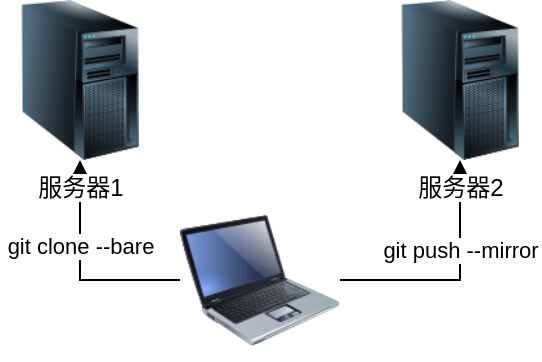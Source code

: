 <mxfile version="20.4.0" type="github" pages="2">
  <diagram name="20221010162110" id="3HABgmHqqW5baj-3t9z8">
    <mxGraphModel dx="841" dy="530" grid="1" gridSize="10" guides="1" tooltips="1" connect="1" arrows="1" fold="1" page="1" pageScale="1" pageWidth="1920" pageHeight="1200" math="0" shadow="0">
      <root>
        <mxCell id="suRAfqg6CjxLi9MMDhd2-0" />
        <mxCell id="suRAfqg6CjxLi9MMDhd2-1" parent="suRAfqg6CjxLi9MMDhd2-0" />
        <mxCell id="UG6p2U2NHbP9j15jlaxX-8" value="" style="edgeStyle=orthogonalEdgeStyle;rounded=0;orthogonalLoop=1;jettySize=auto;html=1;entryX=0.5;entryY=1;entryDx=0;entryDy=0;" edge="1" parent="suRAfqg6CjxLi9MMDhd2-1" source="UG6p2U2NHbP9j15jlaxX-3" target="UG6p2U2NHbP9j15jlaxX-4">
          <mxGeometry relative="1" as="geometry">
            <mxPoint x="80" y="250" as="targetPoint" />
          </mxGeometry>
        </mxCell>
        <mxCell id="UG6p2U2NHbP9j15jlaxX-11" value="git clone --bare" style="edgeLabel;html=1;align=center;verticalAlign=middle;resizable=0;points=[];" vertex="1" connectable="0" parent="UG6p2U2NHbP9j15jlaxX-8">
          <mxGeometry x="0.224" relative="1" as="geometry">
            <mxPoint as="offset" />
          </mxGeometry>
        </mxCell>
        <mxCell id="UG6p2U2NHbP9j15jlaxX-10" value="" style="edgeStyle=orthogonalEdgeStyle;rounded=0;orthogonalLoop=1;jettySize=auto;html=1;entryX=0.5;entryY=1;entryDx=0;entryDy=0;" edge="1" parent="suRAfqg6CjxLi9MMDhd2-1" source="UG6p2U2NHbP9j15jlaxX-3" target="UG6p2U2NHbP9j15jlaxX-6">
          <mxGeometry relative="1" as="geometry">
            <mxPoint x="320" y="250" as="targetPoint" />
          </mxGeometry>
        </mxCell>
        <mxCell id="UG6p2U2NHbP9j15jlaxX-12" value="git push --mirror" style="edgeLabel;html=1;align=center;verticalAlign=middle;resizable=0;points=[];" vertex="1" connectable="0" parent="UG6p2U2NHbP9j15jlaxX-10">
          <mxGeometry x="0.256" relative="1" as="geometry">
            <mxPoint as="offset" />
          </mxGeometry>
        </mxCell>
        <mxCell id="UG6p2U2NHbP9j15jlaxX-3" value="" style="image;html=1;image=img/lib/clip_art/computers/Laptop_128x128.png" vertex="1" parent="suRAfqg6CjxLi9MMDhd2-1">
          <mxGeometry x="160" y="140" width="80" height="80" as="geometry" />
        </mxCell>
        <mxCell id="UG6p2U2NHbP9j15jlaxX-4" value="服务器1" style="image;html=1;image=img/lib/clip_art/computers/Server_Tower_128x128.png" vertex="1" parent="suRAfqg6CjxLi9MMDhd2-1">
          <mxGeometry x="70" y="40" width="80" height="80" as="geometry" />
        </mxCell>
        <mxCell id="UG6p2U2NHbP9j15jlaxX-6" value="服务器2" style="image;html=1;image=img/lib/clip_art/computers/Server_Tower_128x128.png" vertex="1" parent="suRAfqg6CjxLi9MMDhd2-1">
          <mxGeometry x="260" y="40" width="80" height="80" as="geometry" />
        </mxCell>
      </root>
    </mxGraphModel>
  </diagram>
  <diagram id="UyHtFqi2HpBrdYgdCdot" name="20221010162049">
    <mxGraphModel dx="1422" dy="795" grid="1" gridSize="10" guides="1" tooltips="1" connect="1" arrows="1" fold="1" page="1" pageScale="1" pageWidth="1920" pageHeight="1200" math="0" shadow="0">
      <root>
        <mxCell id="0" />
        <mxCell id="1" parent="0" />
        <mxCell id="44dB6vl2zQChrk1z4Hqk-114" value="" style="rounded=1;whiteSpace=wrap;html=1;strokeColor=#000000;strokeWidth=2;fillColor=#CCCCCC;" parent="1" vertex="1">
          <mxGeometry x="473" y="40" width="450" height="500" as="geometry" />
        </mxCell>
        <mxCell id="44dB6vl2zQChrk1z4Hqk-108" value="" style="rounded=1;whiteSpace=wrap;html=1;strokeColor=#000000;strokeWidth=2;fillColor=#FFFFFF;" parent="1" vertex="1">
          <mxGeometry x="760" y="130" width="130" height="290" as="geometry" />
        </mxCell>
        <mxCell id="44dB6vl2zQChrk1z4Hqk-107" value="" style="rounded=1;whiteSpace=wrap;html=1;strokeColor=#000000;strokeWidth=2;fillColor=#FFFFFF;" parent="1" vertex="1">
          <mxGeometry x="490" y="130" width="130" height="290" as="geometry" />
        </mxCell>
        <mxCell id="44dB6vl2zQChrk1z4Hqk-92" value="" style="edgeStyle=orthogonalEdgeStyle;rounded=0;orthogonalLoop=1;jettySize=auto;html=1;strokeWidth=2;" parent="1" edge="1">
          <mxGeometry relative="1" as="geometry">
            <mxPoint x="313" y="240" as="sourcePoint" />
            <mxPoint x="473" y="240" as="targetPoint" />
            <Array as="points">
              <mxPoint x="383" y="240" />
            </Array>
          </mxGeometry>
        </mxCell>
        <mxCell id="44dB6vl2zQChrk1z4Hqk-31" value="" style="rounded=1;whiteSpace=wrap;html=1;strokeColor=#000000;fillColor=#CCCCCC;strokeWidth=2;" parent="1" vertex="1">
          <mxGeometry x="130" y="40" width="160" height="500" as="geometry" />
        </mxCell>
        <mxCell id="44dB6vl2zQChrk1z4Hqk-85" value="工作区" style="text;html=1;align=center;verticalAlign=middle;resizable=0;points=[];autosize=1;fontStyle=1" parent="1" vertex="1">
          <mxGeometry x="160" y="60" width="50" height="20" as="geometry" />
        </mxCell>
        <mxCell id="44dB6vl2zQChrk1z4Hqk-54" value="" style="group" parent="1" vertex="1" connectable="0">
          <mxGeometry x="160" y="210" width="90" height="217" as="geometry" />
        </mxCell>
        <mxCell id="44dB6vl2zQChrk1z4Hqk-52" value="" style="group" parent="44dB6vl2zQChrk1z4Hqk-54" vertex="1" connectable="0">
          <mxGeometry x="10" y="5" width="80" height="212" as="geometry" />
        </mxCell>
        <mxCell id="44dB6vl2zQChrk1z4Hqk-50" value="" style="group" parent="44dB6vl2zQChrk1z4Hqk-52" vertex="1" connectable="0">
          <mxGeometry width="80" height="212" as="geometry" />
        </mxCell>
        <mxCell id="44dB6vl2zQChrk1z4Hqk-35" value="" style="group" parent="44dB6vl2zQChrk1z4Hqk-50" vertex="1" connectable="0">
          <mxGeometry y="38" width="50" height="164" as="geometry" />
        </mxCell>
        <mxCell id="44dB6vl2zQChrk1z4Hqk-32" value="" style="strokeWidth=2;html=1;shape=mxgraph.flowchart.annotation_1;align=left;pointerEvents=1;fillColor=#FFFFFF;" parent="44dB6vl2zQChrk1z4Hqk-35" vertex="1">
          <mxGeometry width="50" height="100" as="geometry" />
        </mxCell>
        <mxCell id="44dB6vl2zQChrk1z4Hqk-33" value="" style="strokeWidth=2;html=1;shape=mxgraph.flowchart.annotation_1;align=left;pointerEvents=1;fillColor=#FFFFFF;" parent="44dB6vl2zQChrk1z4Hqk-35" vertex="1">
          <mxGeometry y="32" width="50" height="100" as="geometry" />
        </mxCell>
        <mxCell id="44dB6vl2zQChrk1z4Hqk-34" value="" style="strokeWidth=2;html=1;shape=mxgraph.flowchart.annotation_1;align=left;pointerEvents=1;fillColor=#FFFFFF;" parent="44dB6vl2zQChrk1z4Hqk-35" vertex="1">
          <mxGeometry y="64" width="50" height="100" as="geometry" />
        </mxCell>
        <mxCell id="44dB6vl2zQChrk1z4Hqk-36" value="" style="endArrow=none;html=1;strokeWidth=2;" parent="44dB6vl2zQChrk1z4Hqk-50" edge="1">
          <mxGeometry width="50" height="50" relative="1" as="geometry">
            <mxPoint y="60" as="sourcePoint" />
            <mxPoint as="targetPoint" />
          </mxGeometry>
        </mxCell>
        <mxCell id="44dB6vl2zQChrk1z4Hqk-38" value="" style="shape=note;whiteSpace=wrap;html=1;size=14;verticalAlign=top;align=left;spacingTop=-6;strokeColor=#000000;fillColor=#FFFFFF;strokeWidth=2;" parent="44dB6vl2zQChrk1z4Hqk-50" vertex="1">
          <mxGeometry x="50" y="30" width="30" height="20" as="geometry" />
        </mxCell>
        <mxCell id="44dB6vl2zQChrk1z4Hqk-39" value="" style="shape=note;whiteSpace=wrap;html=1;size=14;verticalAlign=top;align=left;spacingTop=-6;strokeColor=#000000;fillColor=#FFFFFF;strokeWidth=2;" parent="44dB6vl2zQChrk1z4Hqk-50" vertex="1">
          <mxGeometry x="50" y="60" width="30" height="20" as="geometry" />
        </mxCell>
        <mxCell id="44dB6vl2zQChrk1z4Hqk-40" value="" style="shape=note;whiteSpace=wrap;html=1;size=14;verticalAlign=top;align=left;spacingTop=-6;strokeColor=#000000;fillColor=#FFFFFF;strokeWidth=2;" parent="44dB6vl2zQChrk1z4Hqk-50" vertex="1">
          <mxGeometry x="50" y="92" width="30" height="20" as="geometry" />
        </mxCell>
        <mxCell id="44dB6vl2zQChrk1z4Hqk-41" value="" style="shape=note;whiteSpace=wrap;html=1;size=14;verticalAlign=top;align=left;spacingTop=-6;strokeColor=#000000;fillColor=#FFFFFF;strokeWidth=2;" parent="44dB6vl2zQChrk1z4Hqk-50" vertex="1">
          <mxGeometry x="50" y="128" width="30" height="20" as="geometry" />
        </mxCell>
        <mxCell id="44dB6vl2zQChrk1z4Hqk-43" value="" style="shape=note;whiteSpace=wrap;html=1;size=14;verticalAlign=top;align=left;spacingTop=-6;strokeColor=#000000;fillColor=#FFFFFF;strokeWidth=2;" parent="44dB6vl2zQChrk1z4Hqk-50" vertex="1">
          <mxGeometry x="50" y="192" width="30" height="20" as="geometry" />
        </mxCell>
        <mxCell id="44dB6vl2zQChrk1z4Hqk-46" value="" style="shape=note;whiteSpace=wrap;html=1;size=14;verticalAlign=top;align=left;spacingTop=-6;strokeColor=#000000;fillColor=#FFFFFF;strokeWidth=2;" parent="44dB6vl2zQChrk1z4Hqk-50" vertex="1">
          <mxGeometry x="50" y="160" width="30" height="20" as="geometry" />
        </mxCell>
        <mxCell id="44dB6vl2zQChrk1z4Hqk-45" value="" style="shape=note;whiteSpace=wrap;html=1;size=14;verticalAlign=top;align=left;spacingTop=-6;strokeColor=#000000;fillColor=#FFFFFF;strokeWidth=2;" parent="44dB6vl2zQChrk1z4Hqk-54" vertex="1">
          <mxGeometry width="30" height="20" as="geometry" />
        </mxCell>
        <mxCell id="44dB6vl2zQChrk1z4Hqk-89" value="" style="group" parent="1" vertex="1" connectable="0">
          <mxGeometry x="770" y="190" width="90" height="217" as="geometry" />
        </mxCell>
        <mxCell id="44dB6vl2zQChrk1z4Hqk-87" value="" style="group" parent="44dB6vl2zQChrk1z4Hqk-89" vertex="1" connectable="0">
          <mxGeometry width="90" height="217" as="geometry" />
        </mxCell>
        <mxCell id="44dB6vl2zQChrk1z4Hqk-70" value="" style="group" parent="44dB6vl2zQChrk1z4Hqk-87" vertex="1" connectable="0">
          <mxGeometry width="90" height="217" as="geometry" />
        </mxCell>
        <mxCell id="44dB6vl2zQChrk1z4Hqk-71" value="" style="group" parent="44dB6vl2zQChrk1z4Hqk-70" vertex="1" connectable="0">
          <mxGeometry x="10" y="5" width="80" height="212" as="geometry" />
        </mxCell>
        <mxCell id="44dB6vl2zQChrk1z4Hqk-72" value="" style="group" parent="44dB6vl2zQChrk1z4Hqk-71" vertex="1" connectable="0">
          <mxGeometry width="80" height="212" as="geometry" />
        </mxCell>
        <mxCell id="44dB6vl2zQChrk1z4Hqk-73" value="" style="group" parent="44dB6vl2zQChrk1z4Hqk-72" vertex="1" connectable="0">
          <mxGeometry y="38" width="50" height="164" as="geometry" />
        </mxCell>
        <mxCell id="44dB6vl2zQChrk1z4Hqk-74" value="" style="strokeWidth=2;html=1;shape=mxgraph.flowchart.annotation_1;align=left;pointerEvents=1;fillColor=#FFFFFF;" parent="44dB6vl2zQChrk1z4Hqk-73" vertex="1">
          <mxGeometry width="50" height="100" as="geometry" />
        </mxCell>
        <mxCell id="44dB6vl2zQChrk1z4Hqk-75" value="" style="strokeWidth=2;html=1;shape=mxgraph.flowchart.annotation_1;align=left;pointerEvents=1;fillColor=#FFFFFF;" parent="44dB6vl2zQChrk1z4Hqk-73" vertex="1">
          <mxGeometry y="32" width="50" height="100" as="geometry" />
        </mxCell>
        <mxCell id="44dB6vl2zQChrk1z4Hqk-76" value="" style="strokeWidth=2;html=1;shape=mxgraph.flowchart.annotation_1;align=left;pointerEvents=1;fillColor=#FFFFFF;" parent="44dB6vl2zQChrk1z4Hqk-73" vertex="1">
          <mxGeometry y="64" width="50" height="100" as="geometry" />
        </mxCell>
        <mxCell id="44dB6vl2zQChrk1z4Hqk-77" value="" style="endArrow=none;html=1;strokeWidth=2;" parent="44dB6vl2zQChrk1z4Hqk-72" edge="1">
          <mxGeometry width="50" height="50" relative="1" as="geometry">
            <mxPoint y="60" as="sourcePoint" />
            <mxPoint as="targetPoint" />
          </mxGeometry>
        </mxCell>
        <mxCell id="44dB6vl2zQChrk1z4Hqk-78" value="" style="shape=note;whiteSpace=wrap;html=1;size=14;verticalAlign=top;align=left;spacingTop=-6;strokeColor=#000000;fillColor=#FFFFFF;strokeWidth=2;" parent="44dB6vl2zQChrk1z4Hqk-72" vertex="1">
          <mxGeometry x="50" y="30" width="30" height="20" as="geometry" />
        </mxCell>
        <mxCell id="44dB6vl2zQChrk1z4Hqk-79" value="" style="shape=note;whiteSpace=wrap;html=1;size=14;verticalAlign=top;align=left;spacingTop=-6;strokeColor=#000000;fillColor=#FFFFFF;strokeWidth=2;" parent="44dB6vl2zQChrk1z4Hqk-72" vertex="1">
          <mxGeometry x="50" y="60" width="30" height="20" as="geometry" />
        </mxCell>
        <mxCell id="44dB6vl2zQChrk1z4Hqk-80" value="" style="shape=note;whiteSpace=wrap;html=1;size=14;verticalAlign=top;align=left;spacingTop=-6;strokeColor=#000000;fillColor=#FFFFFF;strokeWidth=2;" parent="44dB6vl2zQChrk1z4Hqk-72" vertex="1">
          <mxGeometry x="50" y="92" width="30" height="20" as="geometry" />
        </mxCell>
        <mxCell id="44dB6vl2zQChrk1z4Hqk-81" value="" style="shape=note;whiteSpace=wrap;html=1;size=14;verticalAlign=top;align=left;spacingTop=-6;strokeColor=#000000;fillColor=#FFFFFF;strokeWidth=2;" parent="44dB6vl2zQChrk1z4Hqk-72" vertex="1">
          <mxGeometry x="50" y="128" width="30" height="20" as="geometry" />
        </mxCell>
        <mxCell id="44dB6vl2zQChrk1z4Hqk-82" value="" style="shape=note;whiteSpace=wrap;html=1;size=14;verticalAlign=top;align=left;spacingTop=-6;strokeColor=#000000;fillColor=#FFFFFF;strokeWidth=2;" parent="44dB6vl2zQChrk1z4Hqk-72" vertex="1">
          <mxGeometry x="50" y="192" width="30" height="20" as="geometry" />
        </mxCell>
        <mxCell id="44dB6vl2zQChrk1z4Hqk-83" value="" style="shape=note;whiteSpace=wrap;html=1;size=14;verticalAlign=top;align=left;spacingTop=-6;strokeColor=#000000;fillColor=#FFFFFF;strokeWidth=2;" parent="44dB6vl2zQChrk1z4Hqk-72" vertex="1">
          <mxGeometry x="50" y="160" width="30" height="20" as="geometry" />
        </mxCell>
        <mxCell id="44dB6vl2zQChrk1z4Hqk-84" value="" style="shape=note;whiteSpace=wrap;html=1;size=14;verticalAlign=top;align=left;spacingTop=-6;strokeColor=#000000;fillColor=#FFFFFF;strokeWidth=2;" parent="44dB6vl2zQChrk1z4Hqk-70" vertex="1">
          <mxGeometry width="30" height="20" as="geometry" />
        </mxCell>
        <mxCell id="44dB6vl2zQChrk1z4Hqk-90" value="" style="group" parent="1" vertex="1" connectable="0">
          <mxGeometry x="510" y="190" width="90" height="217" as="geometry" />
        </mxCell>
        <mxCell id="44dB6vl2zQChrk1z4Hqk-88" value="" style="group" parent="44dB6vl2zQChrk1z4Hqk-90" vertex="1" connectable="0">
          <mxGeometry width="90" height="217" as="geometry" />
        </mxCell>
        <mxCell id="44dB6vl2zQChrk1z4Hqk-55" value="" style="group" parent="44dB6vl2zQChrk1z4Hqk-88" vertex="1" connectable="0">
          <mxGeometry width="90" height="217" as="geometry" />
        </mxCell>
        <mxCell id="44dB6vl2zQChrk1z4Hqk-56" value="" style="group" parent="44dB6vl2zQChrk1z4Hqk-55" vertex="1" connectable="0">
          <mxGeometry x="10" y="5" width="80" height="212" as="geometry" />
        </mxCell>
        <mxCell id="44dB6vl2zQChrk1z4Hqk-57" value="" style="group" parent="44dB6vl2zQChrk1z4Hqk-56" vertex="1" connectable="0">
          <mxGeometry width="80" height="212" as="geometry" />
        </mxCell>
        <mxCell id="44dB6vl2zQChrk1z4Hqk-58" value="" style="group" parent="44dB6vl2zQChrk1z4Hqk-57" vertex="1" connectable="0">
          <mxGeometry y="38" width="50" height="164" as="geometry" />
        </mxCell>
        <mxCell id="44dB6vl2zQChrk1z4Hqk-59" value="" style="strokeWidth=2;html=1;shape=mxgraph.flowchart.annotation_1;align=left;pointerEvents=1;fillColor=#FFFFFF;" parent="44dB6vl2zQChrk1z4Hqk-58" vertex="1">
          <mxGeometry width="50" height="100" as="geometry" />
        </mxCell>
        <mxCell id="44dB6vl2zQChrk1z4Hqk-60" value="" style="strokeWidth=2;html=1;shape=mxgraph.flowchart.annotation_1;align=left;pointerEvents=1;fillColor=#FFFFFF;" parent="44dB6vl2zQChrk1z4Hqk-58" vertex="1">
          <mxGeometry y="32" width="50" height="100" as="geometry" />
        </mxCell>
        <mxCell id="44dB6vl2zQChrk1z4Hqk-61" value="" style="strokeWidth=2;html=1;shape=mxgraph.flowchart.annotation_1;align=left;pointerEvents=1;fillColor=#FFFFFF;" parent="44dB6vl2zQChrk1z4Hqk-58" vertex="1">
          <mxGeometry y="64" width="50" height="100" as="geometry" />
        </mxCell>
        <mxCell id="44dB6vl2zQChrk1z4Hqk-62" value="" style="endArrow=none;html=1;strokeWidth=2;" parent="44dB6vl2zQChrk1z4Hqk-57" edge="1">
          <mxGeometry width="50" height="50" relative="1" as="geometry">
            <mxPoint y="60" as="sourcePoint" />
            <mxPoint as="targetPoint" />
          </mxGeometry>
        </mxCell>
        <mxCell id="44dB6vl2zQChrk1z4Hqk-63" value="" style="shape=note;whiteSpace=wrap;html=1;size=14;verticalAlign=top;align=left;spacingTop=-6;strokeColor=#000000;fillColor=#FFFFFF;strokeWidth=2;" parent="44dB6vl2zQChrk1z4Hqk-57" vertex="1">
          <mxGeometry x="50" y="30" width="30" height="20" as="geometry" />
        </mxCell>
        <mxCell id="44dB6vl2zQChrk1z4Hqk-64" value="" style="shape=note;whiteSpace=wrap;html=1;size=14;verticalAlign=top;align=left;spacingTop=-6;strokeColor=#000000;fillColor=#FFFFFF;strokeWidth=2;" parent="44dB6vl2zQChrk1z4Hqk-57" vertex="1">
          <mxGeometry x="50" y="60" width="30" height="20" as="geometry" />
        </mxCell>
        <mxCell id="44dB6vl2zQChrk1z4Hqk-65" value="" style="shape=note;whiteSpace=wrap;html=1;size=14;verticalAlign=top;align=left;spacingTop=-6;strokeColor=#000000;fillColor=#FFFFFF;strokeWidth=2;" parent="44dB6vl2zQChrk1z4Hqk-57" vertex="1">
          <mxGeometry x="50" y="92" width="30" height="20" as="geometry" />
        </mxCell>
        <mxCell id="44dB6vl2zQChrk1z4Hqk-66" value="" style="shape=note;whiteSpace=wrap;html=1;size=14;verticalAlign=top;align=left;spacingTop=-6;strokeColor=#000000;fillColor=#FFFFFF;strokeWidth=2;" parent="44dB6vl2zQChrk1z4Hqk-57" vertex="1">
          <mxGeometry x="50" y="128" width="30" height="20" as="geometry" />
        </mxCell>
        <mxCell id="44dB6vl2zQChrk1z4Hqk-67" value="" style="shape=note;whiteSpace=wrap;html=1;size=14;verticalAlign=top;align=left;spacingTop=-6;strokeColor=#000000;fillColor=#FFFFFF;strokeWidth=2;" parent="44dB6vl2zQChrk1z4Hqk-57" vertex="1">
          <mxGeometry x="50" y="192" width="30" height="20" as="geometry" />
        </mxCell>
        <mxCell id="44dB6vl2zQChrk1z4Hqk-68" value="" style="shape=note;whiteSpace=wrap;html=1;size=14;verticalAlign=top;align=left;spacingTop=-6;strokeColor=#000000;fillColor=#FFFFFF;strokeWidth=2;" parent="44dB6vl2zQChrk1z4Hqk-57" vertex="1">
          <mxGeometry x="50" y="160" width="30" height="20" as="geometry" />
        </mxCell>
        <mxCell id="44dB6vl2zQChrk1z4Hqk-69" value="" style="shape=note;whiteSpace=wrap;html=1;size=14;verticalAlign=top;align=left;spacingTop=-6;strokeColor=#000000;fillColor=#FFFFFF;strokeWidth=2;" parent="44dB6vl2zQChrk1z4Hqk-55" vertex="1">
          <mxGeometry width="30" height="20" as="geometry" />
        </mxCell>
        <mxCell id="44dB6vl2zQChrk1z4Hqk-95" value="" style="endArrow=classic;html=1;strokeWidth=2;" parent="1" edge="1">
          <mxGeometry width="50" height="50" relative="1" as="geometry">
            <mxPoint x="470" y="298" as="sourcePoint" />
            <mxPoint x="320" y="298" as="targetPoint" />
          </mxGeometry>
        </mxCell>
        <mxCell id="44dB6vl2zQChrk1z4Hqk-96" value="" style="endArrow=classic;html=1;strokeWidth=2;" parent="1" edge="1">
          <mxGeometry width="50" height="50" relative="1" as="geometry">
            <mxPoint x="470" y="360" as="sourcePoint" />
            <mxPoint x="315" y="360" as="targetPoint" />
          </mxGeometry>
        </mxCell>
        <mxCell id="44dB6vl2zQChrk1z4Hqk-97" value="" style="endArrow=classic;html=1;strokeWidth=2;edgeStyle=orthogonalEdgeStyle;" parent="1" edge="1">
          <mxGeometry width="50" height="50" relative="1" as="geometry">
            <mxPoint x="690" y="370" as="sourcePoint" />
            <mxPoint x="300" y="440" as="targetPoint" />
            <Array as="points">
              <mxPoint x="690" y="440" />
            </Array>
          </mxGeometry>
        </mxCell>
        <mxCell id="44dB6vl2zQChrk1z4Hqk-98" value="" style="edgeStyle=orthogonalEdgeStyle;rounded=0;orthogonalLoop=1;jettySize=auto;html=1;strokeWidth=2;" parent="1" edge="1">
          <mxGeometry relative="1" as="geometry">
            <mxPoint x="630" y="250" as="sourcePoint" />
            <mxPoint x="760" y="250" as="targetPoint" />
            <Array as="points">
              <mxPoint x="680" y="250" />
            </Array>
          </mxGeometry>
        </mxCell>
        <mxCell id="44dB6vl2zQChrk1z4Hqk-99" value="" style="endArrow=classic;html=1;strokeWidth=2;" parent="1" edge="1">
          <mxGeometry width="50" height="50" relative="1" as="geometry">
            <mxPoint x="750" y="318" as="sourcePoint" />
            <mxPoint x="620" y="318" as="targetPoint" />
          </mxGeometry>
        </mxCell>
        <mxCell id="44dB6vl2zQChrk1z4Hqk-100" value="" style="endArrow=classic;html=1;strokeWidth=2;" parent="1" edge="1">
          <mxGeometry width="50" height="50" relative="1" as="geometry">
            <mxPoint x="750" y="370" as="sourcePoint" />
            <mxPoint x="620" y="370" as="targetPoint" />
          </mxGeometry>
        </mxCell>
        <mxCell id="44dB6vl2zQChrk1z4Hqk-101" value="add" style="text;html=1;align=center;verticalAlign=middle;resizable=0;points=[];autosize=1;fontStyle=1" parent="1" vertex="1">
          <mxGeometry x="380" y="210" width="40" height="20" as="geometry" />
        </mxCell>
        <mxCell id="44dB6vl2zQChrk1z4Hqk-102" value="checkout -- &amp;lt;file&amp;gt;" style="text;html=1;align=center;verticalAlign=middle;resizable=0;points=[];autosize=1;fontStyle=1" parent="1" vertex="1">
          <mxGeometry x="345" y="270" width="110" height="20" as="geometry" />
        </mxCell>
        <mxCell id="44dB6vl2zQChrk1z4Hqk-103" value="rm -- cached&amp;nbsp;" style="text;html=1;align=center;verticalAlign=middle;resizable=0;points=[];autosize=1;fontStyle=1" parent="1" vertex="1">
          <mxGeometry x="360" y="330" width="90" height="20" as="geometry" />
        </mxCell>
        <mxCell id="44dB6vl2zQChrk1z4Hqk-104" value="checkout HEAD &amp;lt;file&amp;gt;" style="text;html=1;align=center;verticalAlign=middle;resizable=0;points=[];autosize=1;fontStyle=1" parent="1" vertex="1">
          <mxGeometry x="330" y="407" width="140" height="20" as="geometry" />
        </mxCell>
        <mxCell id="44dB6vl2zQChrk1z4Hqk-105" value="commit" style="text;html=1;align=center;verticalAlign=middle;resizable=0;points=[];autosize=1;fontStyle=1" parent="1" vertex="1">
          <mxGeometry x="660" y="220" width="60" height="20" as="geometry" />
        </mxCell>
        <mxCell id="44dB6vl2zQChrk1z4Hqk-106" value="reset HEAD" style="text;html=1;align=center;verticalAlign=middle;resizable=0;points=[];autosize=1;fontStyle=1" parent="1" vertex="1">
          <mxGeometry x="660" y="290" width="80" height="20" as="geometry" />
        </mxCell>
        <mxCell id="44dB6vl2zQChrk1z4Hqk-109" value="index" style="text;html=1;align=center;verticalAlign=middle;resizable=0;points=[];autosize=1;fontStyle=1" parent="1" vertex="1">
          <mxGeometry x="510" y="140" width="50" height="20" as="geometry" />
        </mxCell>
        <mxCell id="44dB6vl2zQChrk1z4Hqk-110" value="master" style="text;html=1;align=center;verticalAlign=middle;resizable=0;points=[];autosize=1;fontStyle=1" parent="1" vertex="1">
          <mxGeometry x="770" y="140" width="50" height="20" as="geometry" />
        </mxCell>
        <mxCell id="44dB6vl2zQChrk1z4Hqk-111" value="&lt;b&gt;objects&lt;/b&gt;" style="shape=cylinder;whiteSpace=wrap;html=1;boundedLbl=1;backgroundOutline=1;strokeColor=#000000;strokeWidth=2;fillColor=#FFFFFF;" parent="1" vertex="1">
          <mxGeometry x="630" y="460" width="130" height="60" as="geometry" />
        </mxCell>
        <mxCell id="44dB6vl2zQChrk1z4Hqk-112" value="" style="endArrow=classic;html=1;strokeWidth=2;edgeStyle=orthogonalEdgeStyle;exitX=0.5;exitY=1;exitDx=0;exitDy=0;entryX=0;entryY=0.5;entryDx=0;entryDy=0;dashed=1;" parent="1" source="44dB6vl2zQChrk1z4Hqk-107" target="44dB6vl2zQChrk1z4Hqk-111" edge="1">
          <mxGeometry width="50" height="50" relative="1" as="geometry">
            <mxPoint x="700" y="380" as="sourcePoint" />
            <mxPoint x="310" y="450" as="targetPoint" />
            <Array as="points">
              <mxPoint x="555" y="490" />
            </Array>
          </mxGeometry>
        </mxCell>
        <mxCell id="44dB6vl2zQChrk1z4Hqk-113" value="" style="endArrow=classic;html=1;strokeWidth=2;edgeStyle=orthogonalEdgeStyle;exitX=0.5;exitY=1;exitDx=0;exitDy=0;entryX=1;entryY=0.5;entryDx=0;entryDy=0;dashed=1;" parent="1" source="44dB6vl2zQChrk1z4Hqk-108" target="44dB6vl2zQChrk1z4Hqk-111" edge="1">
          <mxGeometry width="50" height="50" relative="1" as="geometry">
            <mxPoint x="565" y="430" as="sourcePoint" />
            <mxPoint x="660" y="500" as="targetPoint" />
            <Array as="points">
              <mxPoint x="825" y="490" />
            </Array>
          </mxGeometry>
        </mxCell>
        <mxCell id="44dB6vl2zQChrk1z4Hqk-115" value="版本库" style="text;html=1;align=center;verticalAlign=middle;resizable=0;points=[];autosize=1;fontStyle=1" parent="1" vertex="1">
          <mxGeometry x="510" y="60" width="50" height="20" as="geometry" />
        </mxCell>
        <mxCell id="44dB6vl2zQChrk1z4Hqk-116" value="&lt;b&gt;图 5-1 工作区、版本库、暂存区原理图&lt;/b&gt;" style="text;html=1;align=center;verticalAlign=middle;resizable=0;points=[];autosize=1;" parent="1" vertex="1">
          <mxGeometry x="390" y="600" width="220" height="20" as="geometry" />
        </mxCell>
        <mxCell id="44dB6vl2zQChrk1z4Hqk-119" value="" style="edgeStyle=orthogonalEdgeStyle;rounded=0;orthogonalLoop=1;jettySize=auto;html=1;strokeWidth=2;" parent="1" source="44dB6vl2zQChrk1z4Hqk-118" target="44dB6vl2zQChrk1z4Hqk-108" edge="1">
          <mxGeometry relative="1" as="geometry" />
        </mxCell>
        <mxCell id="44dB6vl2zQChrk1z4Hqk-118" value="HEAD" style="shape=offPageConnector;whiteSpace=wrap;html=1;strokeColor=#000000;strokeWidth=2;fillColor=#FFFFFF;" parent="1" vertex="1">
          <mxGeometry x="795" y="60" width="60" height="30" as="geometry" />
        </mxCell>
      </root>
    </mxGraphModel>
  </diagram>
</mxfile>
